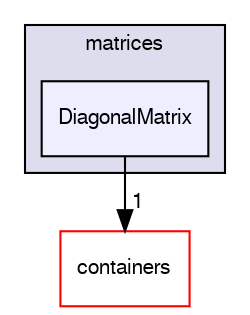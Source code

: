 digraph "src/OpenFOAM/matrices/DiagonalMatrix" {
  bgcolor=transparent;
  compound=true
  node [ fontsize="10", fontname="FreeSans"];
  edge [ labelfontsize="10", labelfontname="FreeSans"];
  subgraph clusterdir_b07477ab37bc0cd7eb28fb569c691c21 {
    graph [ bgcolor="#ddddee", pencolor="black", label="matrices" fontname="FreeSans", fontsize="10", URL="dir_b07477ab37bc0cd7eb28fb569c691c21.html"]
  dir_9bdf991149efcaf20d994a0e27108262 [shape=box, label="DiagonalMatrix", style="filled", fillcolor="#eeeeff", pencolor="black", URL="dir_9bdf991149efcaf20d994a0e27108262.html"];
  }
  dir_19d0872053bde092be81d7fe3f56cbf7 [shape=box label="containers" color="red" URL="dir_19d0872053bde092be81d7fe3f56cbf7.html"];
  dir_9bdf991149efcaf20d994a0e27108262->dir_19d0872053bde092be81d7fe3f56cbf7 [headlabel="1", labeldistance=1.5 headhref="dir_001973_001737.html"];
}
